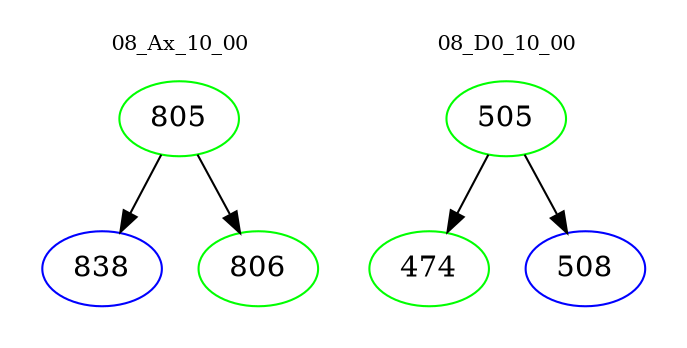 digraph{
subgraph cluster_0 {
color = white
label = "08_Ax_10_00";
fontsize=10;
T0_805 [label="805", color="green"]
T0_805 -> T0_838 [color="black"]
T0_838 [label="838", color="blue"]
T0_805 -> T0_806 [color="black"]
T0_806 [label="806", color="green"]
}
subgraph cluster_1 {
color = white
label = "08_D0_10_00";
fontsize=10;
T1_505 [label="505", color="green"]
T1_505 -> T1_474 [color="black"]
T1_474 [label="474", color="green"]
T1_505 -> T1_508 [color="black"]
T1_508 [label="508", color="blue"]
}
}

